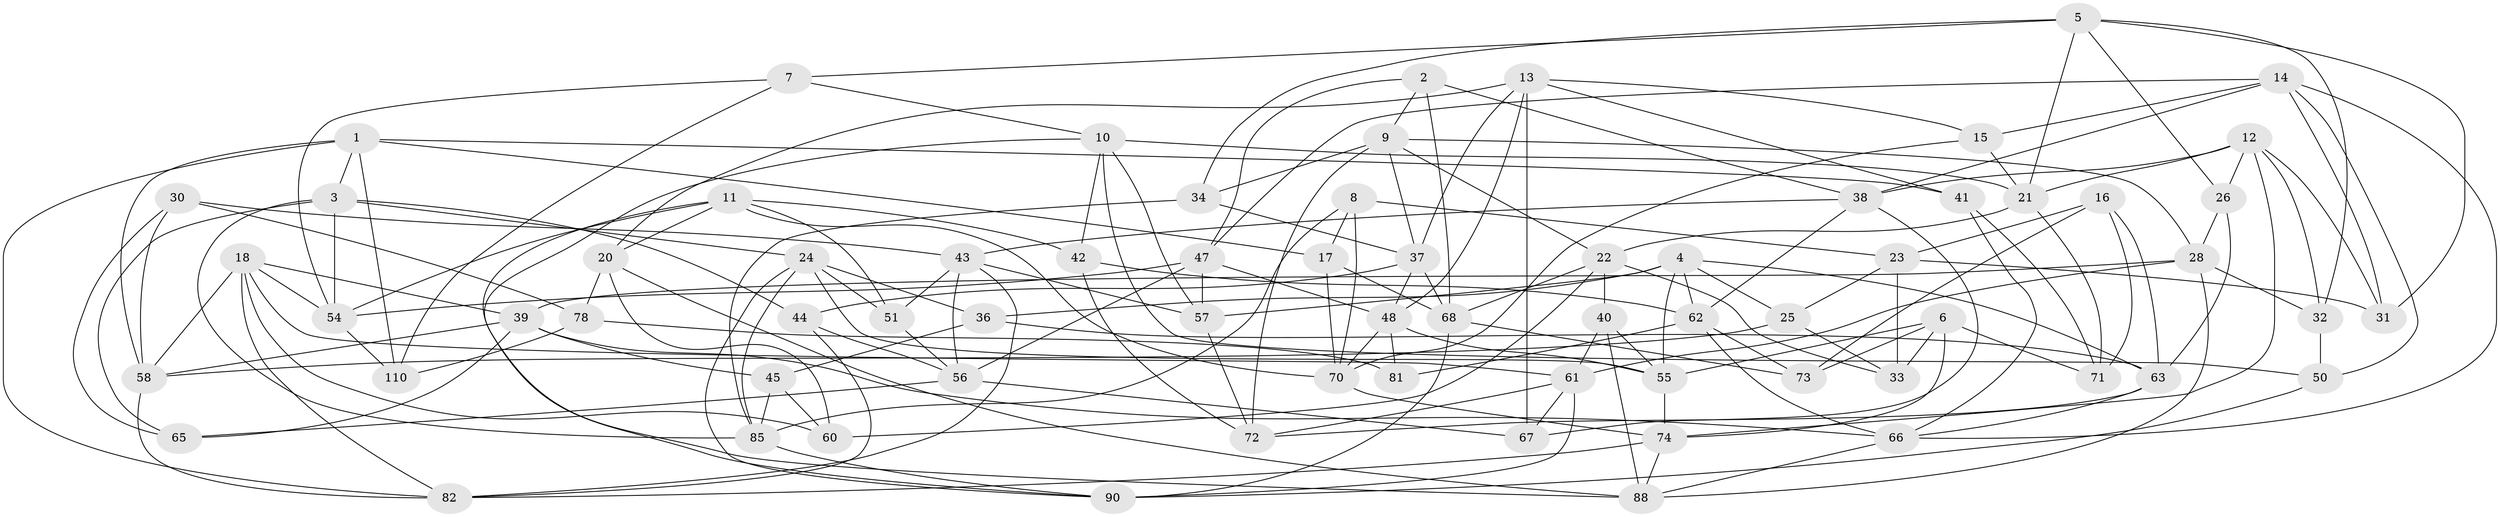 // Generated by graph-tools (version 1.1) at 2025/24/03/03/25 07:24:26]
// undirected, 70 vertices, 178 edges
graph export_dot {
graph [start="1"]
  node [color=gray90,style=filled];
  1 [super="+46"];
  2;
  3 [super="+107"];
  4 [super="+27"];
  5 [super="+35"];
  6 [super="+49"];
  7;
  8;
  9 [super="+87"];
  10 [super="+19"];
  11 [super="+64"];
  12 [super="+80"];
  13 [super="+93"];
  14 [super="+59"];
  15;
  16;
  17;
  18 [super="+83"];
  20 [super="+77"];
  21 [super="+29"];
  22 [super="+108"];
  23 [super="+97"];
  24 [super="+95"];
  25;
  26;
  28 [super="+53"];
  30;
  31;
  32;
  33 [super="+106"];
  34;
  36;
  37 [super="+98"];
  38 [super="+75"];
  39 [super="+79"];
  40;
  41;
  42;
  43 [super="+52"];
  44;
  45;
  47 [super="+112"];
  48 [super="+69"];
  50;
  51;
  54 [super="+91"];
  55 [super="+109"];
  56 [super="+111"];
  57 [super="+76"];
  58 [super="+89"];
  60;
  61 [super="+100"];
  62 [super="+101"];
  63 [super="+102"];
  65;
  66 [super="+104"];
  67;
  68 [super="+113"];
  70 [super="+86"];
  71;
  72 [super="+84"];
  73;
  74 [super="+99"];
  78 [super="+96"];
  81;
  82 [super="+94"];
  85 [super="+92"];
  88 [super="+105"];
  90 [super="+103"];
  110;
  1 -- 41;
  1 -- 82;
  1 -- 58;
  1 -- 17;
  1 -- 110;
  1 -- 3;
  2 -- 38;
  2 -- 9;
  2 -- 47;
  2 -- 68;
  3 -- 44;
  3 -- 24;
  3 -- 65;
  3 -- 85;
  3 -- 54;
  4 -- 63;
  4 -- 36;
  4 -- 25;
  4 -- 55;
  4 -- 57;
  4 -- 62;
  5 -- 31;
  5 -- 26;
  5 -- 34;
  5 -- 32;
  5 -- 21;
  5 -- 7;
  6 -- 71;
  6 -- 73;
  6 -- 33 [weight=2];
  6 -- 55;
  6 -- 74;
  7 -- 10;
  7 -- 110;
  7 -- 54;
  8 -- 85;
  8 -- 17;
  8 -- 70;
  8 -- 23;
  9 -- 22;
  9 -- 72;
  9 -- 34;
  9 -- 28;
  9 -- 37;
  10 -- 42;
  10 -- 50;
  10 -- 88;
  10 -- 57;
  10 -- 21;
  11 -- 42;
  11 -- 20;
  11 -- 90;
  11 -- 51;
  11 -- 54;
  11 -- 70;
  12 -- 74;
  12 -- 31;
  12 -- 26;
  12 -- 32;
  12 -- 21;
  12 -- 38;
  13 -- 15;
  13 -- 67;
  13 -- 41;
  13 -- 20;
  13 -- 48;
  13 -- 37;
  14 -- 38;
  14 -- 50;
  14 -- 15;
  14 -- 31;
  14 -- 66;
  14 -- 47;
  15 -- 70;
  15 -- 21;
  16 -- 63;
  16 -- 73;
  16 -- 71;
  16 -- 23;
  17 -- 70;
  17 -- 68;
  18 -- 60;
  18 -- 39;
  18 -- 82;
  18 -- 58;
  18 -- 61;
  18 -- 54;
  20 -- 60;
  20 -- 88;
  20 -- 78 [weight=2];
  21 -- 71;
  21 -- 22;
  22 -- 40;
  22 -- 33;
  22 -- 68;
  22 -- 60;
  23 -- 31;
  23 -- 25;
  23 -- 33 [weight=2];
  24 -- 36;
  24 -- 85;
  24 -- 51;
  24 -- 55;
  24 -- 90;
  25 -- 33;
  25 -- 58;
  26 -- 28;
  26 -- 63;
  28 -- 32;
  28 -- 61;
  28 -- 39;
  28 -- 88;
  30 -- 78;
  30 -- 65;
  30 -- 58;
  30 -- 43;
  32 -- 50;
  34 -- 37;
  34 -- 85;
  36 -- 63;
  36 -- 45;
  37 -- 44;
  37 -- 68;
  37 -- 48;
  38 -- 67;
  38 -- 43;
  38 -- 62;
  39 -- 65;
  39 -- 58;
  39 -- 45;
  39 -- 66;
  40 -- 61;
  40 -- 55;
  40 -- 88;
  41 -- 66;
  41 -- 71;
  42 -- 72;
  42 -- 62;
  43 -- 57;
  43 -- 82;
  43 -- 56;
  43 -- 51;
  44 -- 82;
  44 -- 56;
  45 -- 85;
  45 -- 60;
  47 -- 54;
  47 -- 56;
  47 -- 48;
  47 -- 57;
  48 -- 81;
  48 -- 70;
  48 -- 55;
  50 -- 90;
  51 -- 56;
  54 -- 110;
  55 -- 74;
  56 -- 67;
  56 -- 65;
  57 -- 72 [weight=2];
  58 -- 82;
  61 -- 90;
  61 -- 72;
  61 -- 67;
  62 -- 73;
  62 -- 66;
  62 -- 81;
  63 -- 72;
  63 -- 66;
  66 -- 88;
  68 -- 90;
  68 -- 73;
  70 -- 74;
  74 -- 82;
  74 -- 88;
  78 -- 81 [weight=2];
  78 -- 110;
  85 -- 90;
}
